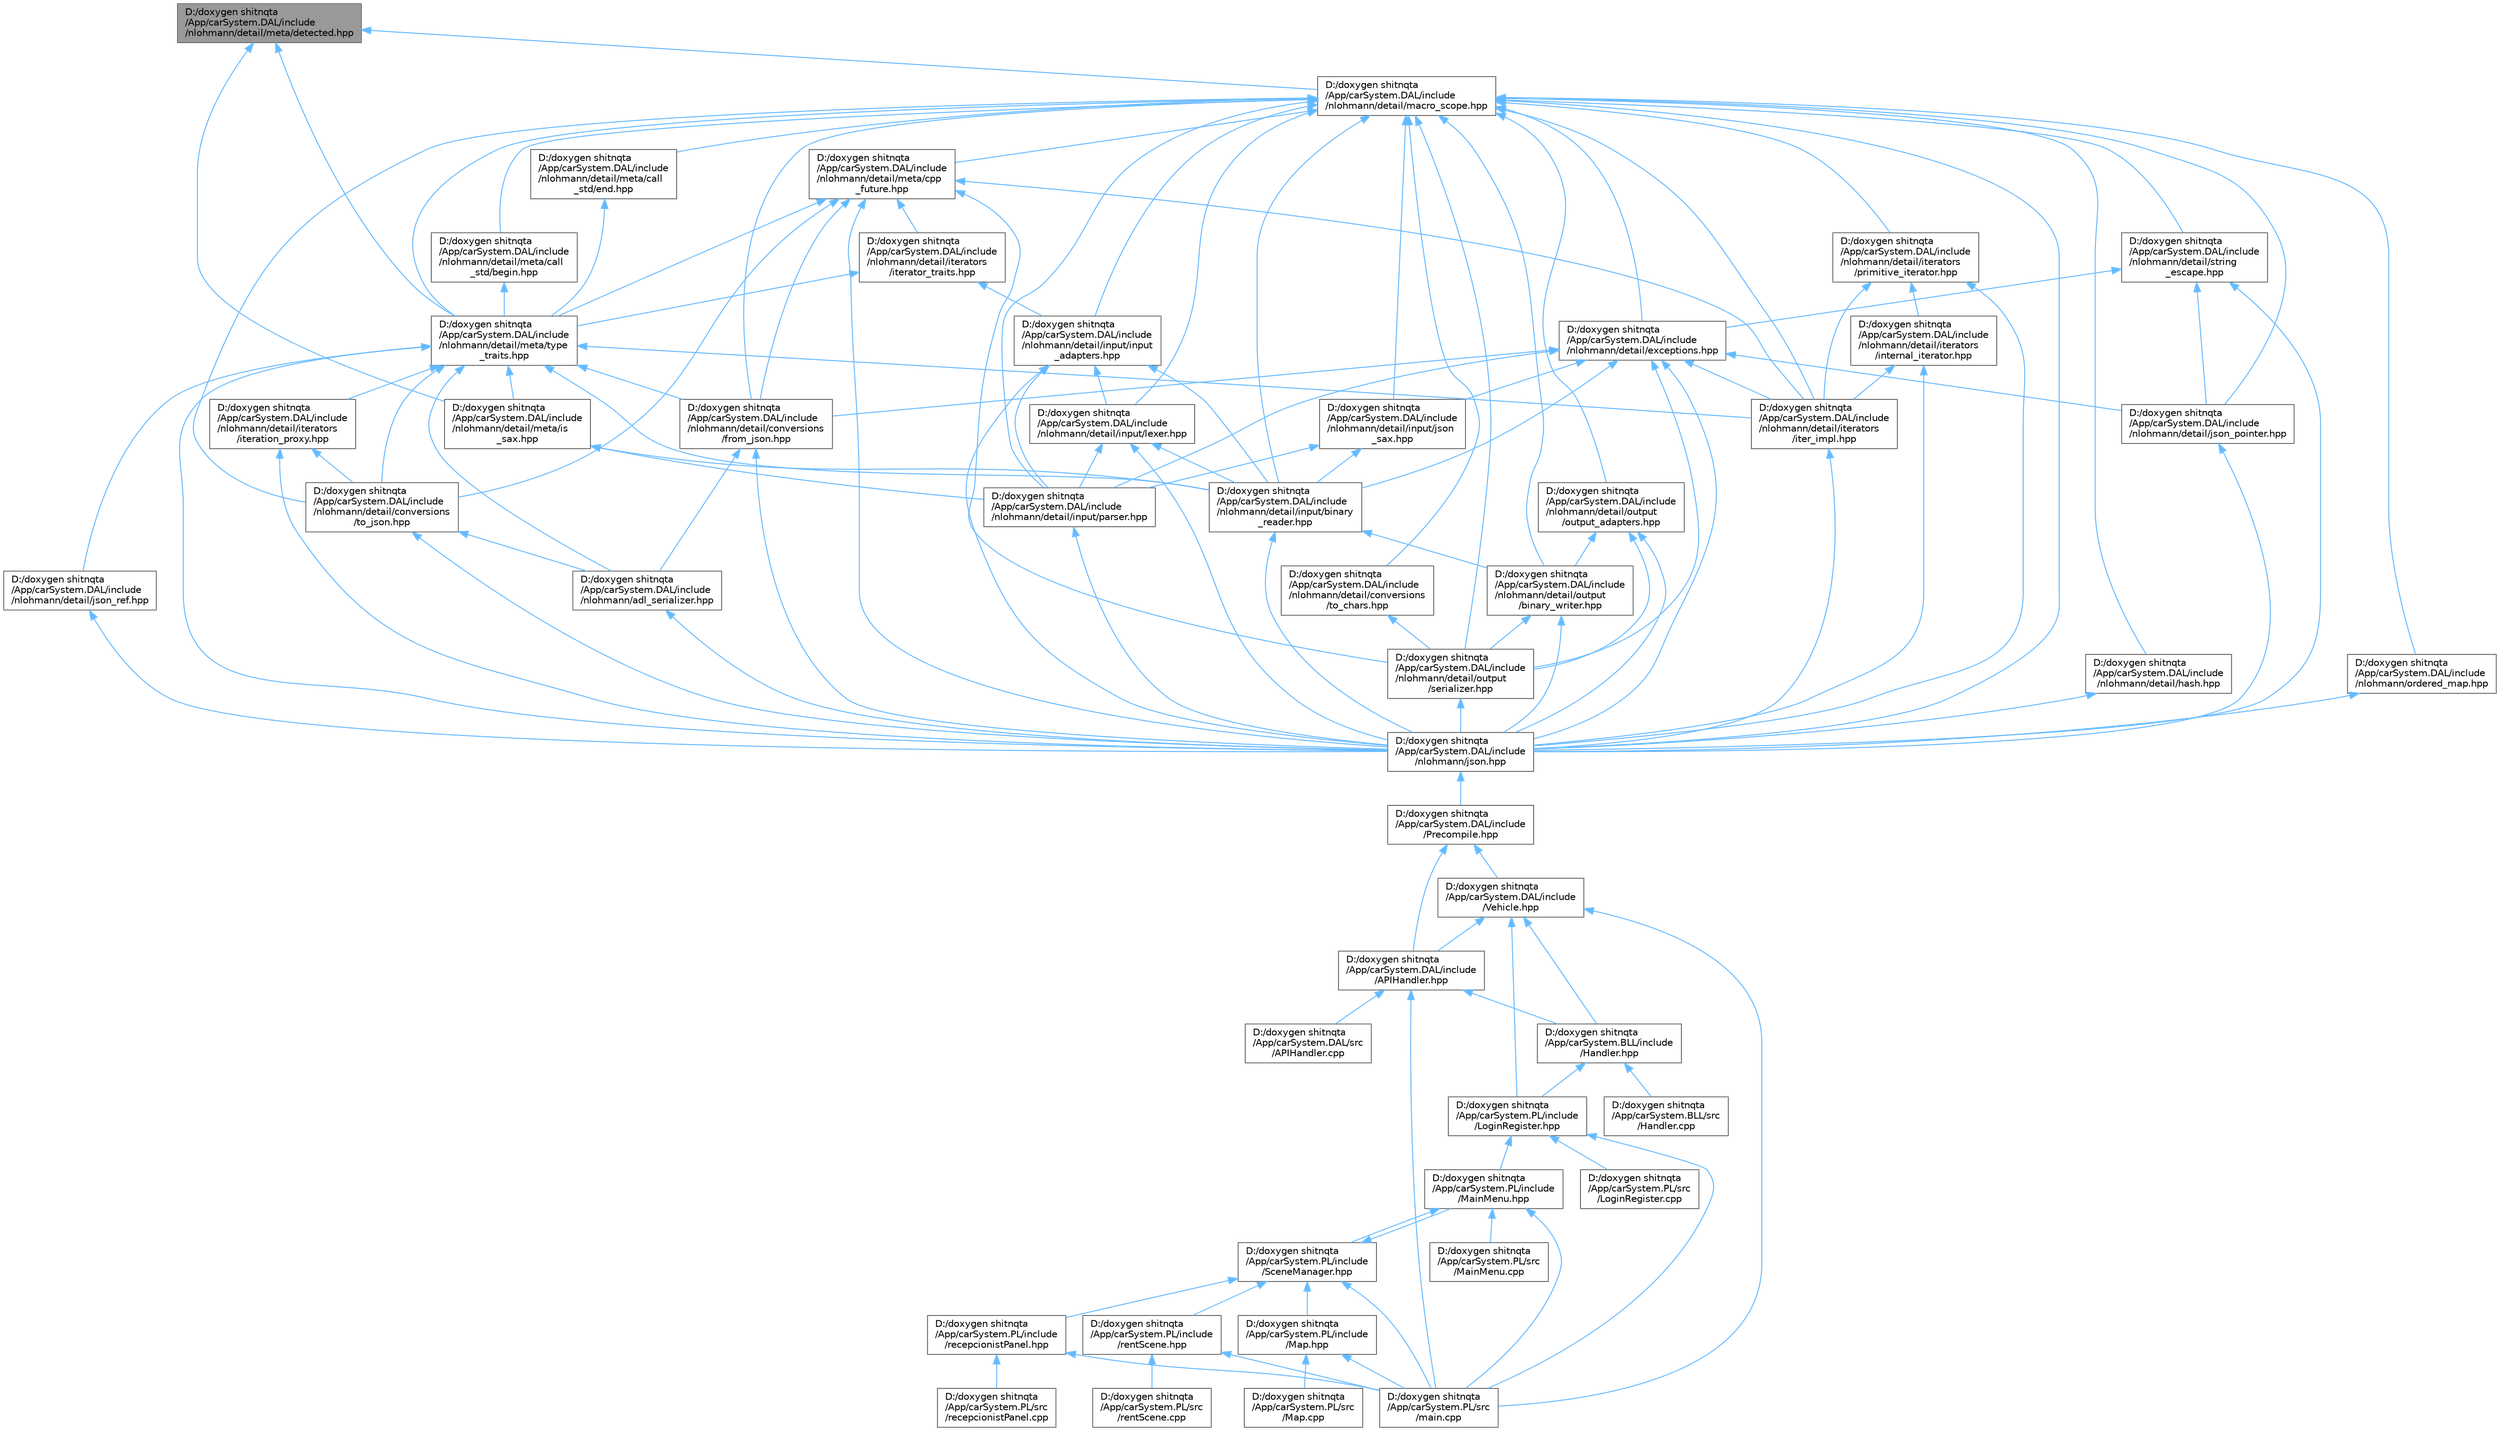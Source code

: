 digraph "D:/doxygen shitnqta/App/carSystem.DAL/include/nlohmann/detail/meta/detected.hpp"
{
 // INTERACTIVE_SVG=YES
 // LATEX_PDF_SIZE
  bgcolor="transparent";
  edge [fontname=Helvetica,fontsize=10,labelfontname=Helvetica,labelfontsize=10];
  node [fontname=Helvetica,fontsize=10,shape=box,height=0.2,width=0.4];
  Node1 [id="Node000001",label="D:/doxygen shitnqta\l/App/carSystem.DAL/include\l/nlohmann/detail/meta/detected.hpp",height=0.2,width=0.4,color="gray40", fillcolor="grey60", style="filled", fontcolor="black",tooltip=" "];
  Node1 -> Node2 [id="edge1_Node000001_Node000002",dir="back",color="steelblue1",style="solid",tooltip=" "];
  Node2 [id="Node000002",label="D:/doxygen shitnqta\l/App/carSystem.DAL/include\l/nlohmann/detail/macro_scope.hpp",height=0.2,width=0.4,color="grey40", fillcolor="white", style="filled",URL="$a00206.html",tooltip=" "];
  Node2 -> Node3 [id="edge2_Node000002_Node000003",dir="back",color="steelblue1",style="solid",tooltip=" "];
  Node3 [id="Node000003",label="D:/doxygen shitnqta\l/App/carSystem.DAL/include\l/nlohmann/detail/conversions\l/from_json.hpp",height=0.2,width=0.4,color="grey40", fillcolor="white", style="filled",URL="$a00149.html",tooltip=" "];
  Node3 -> Node4 [id="edge3_Node000003_Node000004",dir="back",color="steelblue1",style="solid",tooltip=" "];
  Node4 [id="Node000004",label="D:/doxygen shitnqta\l/App/carSystem.DAL/include\l/nlohmann/adl_serializer.hpp",height=0.2,width=0.4,color="grey40", fillcolor="white", style="filled",URL="$a00143.html",tooltip=" "];
  Node4 -> Node5 [id="edge4_Node000004_Node000005",dir="back",color="steelblue1",style="solid",tooltip=" "];
  Node5 [id="Node000005",label="D:/doxygen shitnqta\l/App/carSystem.DAL/include\l/nlohmann/json.hpp",height=0.2,width=0.4,color="grey40", fillcolor="white", style="filled",URL="$a00251.html",tooltip=" "];
  Node5 -> Node6 [id="edge5_Node000005_Node000006",dir="back",color="steelblue1",style="solid",tooltip=" "];
  Node6 [id="Node000006",label="D:/doxygen shitnqta\l/App/carSystem.DAL/include\l/Precompile.hpp",height=0.2,width=0.4,color="grey40", fillcolor="white", style="filled",URL="$a02197.html",tooltip=" "];
  Node6 -> Node7 [id="edge6_Node000006_Node000007",dir="back",color="steelblue1",style="solid",tooltip=" "];
  Node7 [id="Node000007",label="D:/doxygen shitnqta\l/App/carSystem.DAL/include\l/APIHandler.hpp",height=0.2,width=0.4,color="grey40", fillcolor="white", style="filled",URL="$a00008.html",tooltip=" "];
  Node7 -> Node8 [id="edge7_Node000007_Node000008",dir="back",color="steelblue1",style="solid",tooltip=" "];
  Node8 [id="Node000008",label="D:/doxygen shitnqta\l/App/carSystem.BLL/include\l/Handler.hpp",height=0.2,width=0.4,color="grey40", fillcolor="white", style="filled",URL="$a00002.html",tooltip=" "];
  Node8 -> Node9 [id="edge8_Node000008_Node000009",dir="back",color="steelblue1",style="solid",tooltip=" "];
  Node9 [id="Node000009",label="D:/doxygen shitnqta\l/App/carSystem.BLL/src\l/Handler.cpp",height=0.2,width=0.4,color="grey40", fillcolor="white", style="filled",URL="$a00005.html",tooltip=" "];
  Node8 -> Node10 [id="edge9_Node000008_Node000010",dir="back",color="steelblue1",style="solid",tooltip=" "];
  Node10 [id="Node000010",label="D:/doxygen shitnqta\l/App/carSystem.PL/include\l/LoginRegister.hpp",height=0.2,width=0.4,color="grey40", fillcolor="white", style="filled",URL="$a00281.html",tooltip=" "];
  Node10 -> Node11 [id="edge10_Node000010_Node000011",dir="back",color="steelblue1",style="solid",tooltip=" "];
  Node11 [id="Node000011",label="D:/doxygen shitnqta\l/App/carSystem.PL/include\l/MainMenu.hpp",height=0.2,width=0.4,color="grey40", fillcolor="white", style="filled",URL="$a00284.html",tooltip=" "];
  Node11 -> Node12 [id="edge11_Node000011_Node000012",dir="back",color="steelblue1",style="solid",tooltip=" "];
  Node12 [id="Node000012",label="D:/doxygen shitnqta\l/App/carSystem.PL/include\l/SceneManager.hpp",height=0.2,width=0.4,color="grey40", fillcolor="white", style="filled",URL="$a00305.html",tooltip=" "];
  Node12 -> Node11 [id="edge12_Node000012_Node000011",dir="back",color="steelblue1",style="solid",tooltip=" "];
  Node12 -> Node13 [id="edge13_Node000012_Node000013",dir="back",color="steelblue1",style="solid",tooltip=" "];
  Node13 [id="Node000013",label="D:/doxygen shitnqta\l/App/carSystem.PL/include\l/Map.hpp",height=0.2,width=0.4,color="grey40", fillcolor="white", style="filled",URL="$a00287.html",tooltip=" "];
  Node13 -> Node14 [id="edge14_Node000013_Node000014",dir="back",color="steelblue1",style="solid",tooltip=" "];
  Node14 [id="Node000014",label="D:/doxygen shitnqta\l/App/carSystem.PL/src\l/Map.cpp",height=0.2,width=0.4,color="grey40", fillcolor="white", style="filled",URL="$a00635.html",tooltip=" "];
  Node13 -> Node15 [id="edge15_Node000013_Node000015",dir="back",color="steelblue1",style="solid",tooltip=" "];
  Node15 [id="Node000015",label="D:/doxygen shitnqta\l/App/carSystem.PL/src\l/main.cpp",height=0.2,width=0.4,color="grey40", fillcolor="white", style="filled",URL="$a00629.html",tooltip=" "];
  Node12 -> Node16 [id="edge16_Node000012_Node000016",dir="back",color="steelblue1",style="solid",tooltip=" "];
  Node16 [id="Node000016",label="D:/doxygen shitnqta\l/App/carSystem.PL/include\l/recepcionistPanel.hpp",height=0.2,width=0.4,color="grey40", fillcolor="white", style="filled",URL="$a00293.html",tooltip=" "];
  Node16 -> Node15 [id="edge17_Node000016_Node000015",dir="back",color="steelblue1",style="solid",tooltip=" "];
  Node16 -> Node17 [id="edge18_Node000016_Node000017",dir="back",color="steelblue1",style="solid",tooltip=" "];
  Node17 [id="Node000017",label="D:/doxygen shitnqta\l/App/carSystem.PL/src\l/recepcionistPanel.cpp",height=0.2,width=0.4,color="grey40", fillcolor="white", style="filled",URL="$a00638.html",tooltip=" "];
  Node12 -> Node18 [id="edge19_Node000012_Node000018",dir="back",color="steelblue1",style="solid",tooltip=" "];
  Node18 [id="Node000018",label="D:/doxygen shitnqta\l/App/carSystem.PL/include\l/rentScene.hpp",height=0.2,width=0.4,color="grey40", fillcolor="white", style="filled",URL="$a00299.html",tooltip=" "];
  Node18 -> Node15 [id="edge20_Node000018_Node000015",dir="back",color="steelblue1",style="solid",tooltip=" "];
  Node18 -> Node19 [id="edge21_Node000018_Node000019",dir="back",color="steelblue1",style="solid",tooltip=" "];
  Node19 [id="Node000019",label="D:/doxygen shitnqta\l/App/carSystem.PL/src\l/rentScene.cpp",height=0.2,width=0.4,color="grey40", fillcolor="white", style="filled",URL="$a00644.html",tooltip=" "];
  Node12 -> Node15 [id="edge22_Node000012_Node000015",dir="back",color="steelblue1",style="solid",tooltip=" "];
  Node11 -> Node20 [id="edge23_Node000011_Node000020",dir="back",color="steelblue1",style="solid",tooltip=" "];
  Node20 [id="Node000020",label="D:/doxygen shitnqta\l/App/carSystem.PL/src\l/MainMenu.cpp",height=0.2,width=0.4,color="grey40", fillcolor="white", style="filled",URL="$a00632.html",tooltip=" "];
  Node11 -> Node15 [id="edge24_Node000011_Node000015",dir="back",color="steelblue1",style="solid",tooltip=" "];
  Node10 -> Node21 [id="edge25_Node000010_Node000021",dir="back",color="steelblue1",style="solid",tooltip=" "];
  Node21 [id="Node000021",label="D:/doxygen shitnqta\l/App/carSystem.PL/src\l/LoginRegister.cpp",height=0.2,width=0.4,color="grey40", fillcolor="white", style="filled",URL="$a00626.html",tooltip=" "];
  Node10 -> Node15 [id="edge26_Node000010_Node000015",dir="back",color="steelblue1",style="solid",tooltip=" "];
  Node7 -> Node22 [id="edge27_Node000007_Node000022",dir="back",color="steelblue1",style="solid",tooltip=" "];
  Node22 [id="Node000022",label="D:/doxygen shitnqta\l/App/carSystem.DAL/src\l/APIHandler.cpp",height=0.2,width=0.4,color="grey40", fillcolor="white", style="filled",URL="$a00272.html",tooltip=" "];
  Node7 -> Node15 [id="edge28_Node000007_Node000015",dir="back",color="steelblue1",style="solid",tooltip=" "];
  Node6 -> Node23 [id="edge29_Node000006_Node000023",dir="back",color="steelblue1",style="solid",tooltip=" "];
  Node23 [id="Node000023",label="D:/doxygen shitnqta\l/App/carSystem.DAL/include\l/Vehicle.hpp",height=0.2,width=0.4,color="grey40", fillcolor="white", style="filled",URL="$a00269.html",tooltip=" "];
  Node23 -> Node8 [id="edge30_Node000023_Node000008",dir="back",color="steelblue1",style="solid",tooltip=" "];
  Node23 -> Node7 [id="edge31_Node000023_Node000007",dir="back",color="steelblue1",style="solid",tooltip=" "];
  Node23 -> Node10 [id="edge32_Node000023_Node000010",dir="back",color="steelblue1",style="solid",tooltip=" "];
  Node23 -> Node15 [id="edge33_Node000023_Node000015",dir="back",color="steelblue1",style="solid",tooltip=" "];
  Node3 -> Node5 [id="edge34_Node000003_Node000005",dir="back",color="steelblue1",style="solid",tooltip=" "];
  Node2 -> Node24 [id="edge35_Node000002_Node000024",dir="back",color="steelblue1",style="solid",tooltip=" "];
  Node24 [id="Node000024",label="D:/doxygen shitnqta\l/App/carSystem.DAL/include\l/nlohmann/detail/conversions\l/to_chars.hpp",height=0.2,width=0.4,color="grey40", fillcolor="white", style="filled",URL="$a00152.html",tooltip=" "];
  Node24 -> Node25 [id="edge36_Node000024_Node000025",dir="back",color="steelblue1",style="solid",tooltip=" "];
  Node25 [id="Node000025",label="D:/doxygen shitnqta\l/App/carSystem.DAL/include\l/nlohmann/detail/output\l/serializer.hpp",height=0.2,width=0.4,color="grey40", fillcolor="white", style="filled",URL="$a00242.html",tooltip=" "];
  Node25 -> Node5 [id="edge37_Node000025_Node000005",dir="back",color="steelblue1",style="solid",tooltip=" "];
  Node2 -> Node26 [id="edge38_Node000002_Node000026",dir="back",color="steelblue1",style="solid",tooltip=" "];
  Node26 [id="Node000026",label="D:/doxygen shitnqta\l/App/carSystem.DAL/include\l/nlohmann/detail/conversions\l/to_json.hpp",height=0.2,width=0.4,color="grey40", fillcolor="white", style="filled",URL="$a00155.html",tooltip=" "];
  Node26 -> Node4 [id="edge39_Node000026_Node000004",dir="back",color="steelblue1",style="solid",tooltip=" "];
  Node26 -> Node5 [id="edge40_Node000026_Node000005",dir="back",color="steelblue1",style="solid",tooltip=" "];
  Node2 -> Node27 [id="edge41_Node000002_Node000027",dir="back",color="steelblue1",style="solid",tooltip=" "];
  Node27 [id="Node000027",label="D:/doxygen shitnqta\l/App/carSystem.DAL/include\l/nlohmann/detail/exceptions.hpp",height=0.2,width=0.4,color="grey40", fillcolor="white", style="filled",URL="$a00158.html",tooltip=" "];
  Node27 -> Node3 [id="edge42_Node000027_Node000003",dir="back",color="steelblue1",style="solid",tooltip=" "];
  Node27 -> Node28 [id="edge43_Node000027_Node000028",dir="back",color="steelblue1",style="solid",tooltip=" "];
  Node28 [id="Node000028",label="D:/doxygen shitnqta\l/App/carSystem.DAL/include\l/nlohmann/detail/input/binary\l_reader.hpp",height=0.2,width=0.4,color="grey40", fillcolor="white", style="filled",URL="$a00164.html",tooltip=" "];
  Node28 -> Node29 [id="edge44_Node000028_Node000029",dir="back",color="steelblue1",style="solid",tooltip=" "];
  Node29 [id="Node000029",label="D:/doxygen shitnqta\l/App/carSystem.DAL/include\l/nlohmann/detail/output\l/binary_writer.hpp",height=0.2,width=0.4,color="grey40", fillcolor="white", style="filled",URL="$a00236.html",tooltip=" "];
  Node29 -> Node25 [id="edge45_Node000029_Node000025",dir="back",color="steelblue1",style="solid",tooltip=" "];
  Node29 -> Node5 [id="edge46_Node000029_Node000005",dir="back",color="steelblue1",style="solid",tooltip=" "];
  Node28 -> Node5 [id="edge47_Node000028_Node000005",dir="back",color="steelblue1",style="solid",tooltip=" "];
  Node27 -> Node30 [id="edge48_Node000027_Node000030",dir="back",color="steelblue1",style="solid",tooltip=" "];
  Node30 [id="Node000030",label="D:/doxygen shitnqta\l/App/carSystem.DAL/include\l/nlohmann/detail/input/json\l_sax.hpp",height=0.2,width=0.4,color="grey40", fillcolor="white", style="filled",URL="$a00170.html",tooltip=" "];
  Node30 -> Node28 [id="edge49_Node000030_Node000028",dir="back",color="steelblue1",style="solid",tooltip=" "];
  Node30 -> Node31 [id="edge50_Node000030_Node000031",dir="back",color="steelblue1",style="solid",tooltip=" "];
  Node31 [id="Node000031",label="D:/doxygen shitnqta\l/App/carSystem.DAL/include\l/nlohmann/detail/input/parser.hpp",height=0.2,width=0.4,color="grey40", fillcolor="white", style="filled",URL="$a00176.html",tooltip=" "];
  Node31 -> Node5 [id="edge51_Node000031_Node000005",dir="back",color="steelblue1",style="solid",tooltip=" "];
  Node27 -> Node31 [id="edge52_Node000027_Node000031",dir="back",color="steelblue1",style="solid",tooltip=" "];
  Node27 -> Node32 [id="edge53_Node000027_Node000032",dir="back",color="steelblue1",style="solid",tooltip=" "];
  Node32 [id="Node000032",label="D:/doxygen shitnqta\l/App/carSystem.DAL/include\l/nlohmann/detail/iterators\l/iter_impl.hpp",height=0.2,width=0.4,color="grey40", fillcolor="white", style="filled",URL="$a00191.html",tooltip=" "];
  Node32 -> Node5 [id="edge54_Node000032_Node000005",dir="back",color="steelblue1",style="solid",tooltip=" "];
  Node27 -> Node33 [id="edge55_Node000027_Node000033",dir="back",color="steelblue1",style="solid",tooltip=" "];
  Node33 [id="Node000033",label="D:/doxygen shitnqta\l/App/carSystem.DAL/include\l/nlohmann/detail/json_pointer.hpp",height=0.2,width=0.4,color="grey40", fillcolor="white", style="filled",URL="$a00200.html",tooltip=" "];
  Node33 -> Node5 [id="edge56_Node000033_Node000005",dir="back",color="steelblue1",style="solid",tooltip=" "];
  Node27 -> Node25 [id="edge57_Node000027_Node000025",dir="back",color="steelblue1",style="solid",tooltip=" "];
  Node27 -> Node5 [id="edge58_Node000027_Node000005",dir="back",color="steelblue1",style="solid",tooltip=" "];
  Node2 -> Node34 [id="edge59_Node000002_Node000034",dir="back",color="steelblue1",style="solid",tooltip=" "];
  Node34 [id="Node000034",label="D:/doxygen shitnqta\l/App/carSystem.DAL/include\l/nlohmann/detail/hash.hpp",height=0.2,width=0.4,color="grey40", fillcolor="white", style="filled",URL="$a00161.html",tooltip=" "];
  Node34 -> Node5 [id="edge60_Node000034_Node000005",dir="back",color="steelblue1",style="solid",tooltip=" "];
  Node2 -> Node28 [id="edge61_Node000002_Node000028",dir="back",color="steelblue1",style="solid",tooltip=" "];
  Node2 -> Node35 [id="edge62_Node000002_Node000035",dir="back",color="steelblue1",style="solid",tooltip=" "];
  Node35 [id="Node000035",label="D:/doxygen shitnqta\l/App/carSystem.DAL/include\l/nlohmann/detail/input/input\l_adapters.hpp",height=0.2,width=0.4,color="grey40", fillcolor="white", style="filled",URL="$a00167.html",tooltip=" "];
  Node35 -> Node28 [id="edge63_Node000035_Node000028",dir="back",color="steelblue1",style="solid",tooltip=" "];
  Node35 -> Node36 [id="edge64_Node000035_Node000036",dir="back",color="steelblue1",style="solid",tooltip=" "];
  Node36 [id="Node000036",label="D:/doxygen shitnqta\l/App/carSystem.DAL/include\l/nlohmann/detail/input/lexer.hpp",height=0.2,width=0.4,color="grey40", fillcolor="white", style="filled",URL="$a00173.html",tooltip=" "];
  Node36 -> Node28 [id="edge65_Node000036_Node000028",dir="back",color="steelblue1",style="solid",tooltip=" "];
  Node36 -> Node31 [id="edge66_Node000036_Node000031",dir="back",color="steelblue1",style="solid",tooltip=" "];
  Node36 -> Node5 [id="edge67_Node000036_Node000005",dir="back",color="steelblue1",style="solid",tooltip=" "];
  Node35 -> Node31 [id="edge68_Node000035_Node000031",dir="back",color="steelblue1",style="solid",tooltip=" "];
  Node35 -> Node5 [id="edge69_Node000035_Node000005",dir="back",color="steelblue1",style="solid",tooltip=" "];
  Node2 -> Node30 [id="edge70_Node000002_Node000030",dir="back",color="steelblue1",style="solid",tooltip=" "];
  Node2 -> Node36 [id="edge71_Node000002_Node000036",dir="back",color="steelblue1",style="solid",tooltip=" "];
  Node2 -> Node31 [id="edge72_Node000002_Node000031",dir="back",color="steelblue1",style="solid",tooltip=" "];
  Node2 -> Node32 [id="edge73_Node000002_Node000032",dir="back",color="steelblue1",style="solid",tooltip=" "];
  Node2 -> Node37 [id="edge74_Node000002_Node000037",dir="back",color="steelblue1",style="solid",tooltip=" "];
  Node37 [id="Node000037",label="D:/doxygen shitnqta\l/App/carSystem.DAL/include\l/nlohmann/detail/iterators\l/primitive_iterator.hpp",height=0.2,width=0.4,color="grey40", fillcolor="white", style="filled",URL="$a00197.html",tooltip=" "];
  Node37 -> Node38 [id="edge75_Node000037_Node000038",dir="back",color="steelblue1",style="solid",tooltip=" "];
  Node38 [id="Node000038",label="D:/doxygen shitnqta\l/App/carSystem.DAL/include\l/nlohmann/detail/iterators\l/internal_iterator.hpp",height=0.2,width=0.4,color="grey40", fillcolor="white", style="filled",URL="$a00182.html",tooltip=" "];
  Node38 -> Node32 [id="edge76_Node000038_Node000032",dir="back",color="steelblue1",style="solid",tooltip=" "];
  Node38 -> Node5 [id="edge77_Node000038_Node000005",dir="back",color="steelblue1",style="solid",tooltip=" "];
  Node37 -> Node32 [id="edge78_Node000037_Node000032",dir="back",color="steelblue1",style="solid",tooltip=" "];
  Node37 -> Node5 [id="edge79_Node000037_Node000005",dir="back",color="steelblue1",style="solid",tooltip=" "];
  Node2 -> Node33 [id="edge80_Node000002_Node000033",dir="back",color="steelblue1",style="solid",tooltip=" "];
  Node2 -> Node39 [id="edge81_Node000002_Node000039",dir="back",color="steelblue1",style="solid",tooltip=" "];
  Node39 [id="Node000039",label="D:/doxygen shitnqta\l/App/carSystem.DAL/include\l/nlohmann/detail/meta/call\l_std/begin.hpp",height=0.2,width=0.4,color="grey40", fillcolor="white", style="filled",URL="$a00212.html",tooltip=" "];
  Node39 -> Node40 [id="edge82_Node000039_Node000040",dir="back",color="steelblue1",style="solid",tooltip=" "];
  Node40 [id="Node000040",label="D:/doxygen shitnqta\l/App/carSystem.DAL/include\l/nlohmann/detail/meta/type\l_traits.hpp",height=0.2,width=0.4,color="grey40", fillcolor="white", style="filled",URL="$a00230.html",tooltip=" "];
  Node40 -> Node4 [id="edge83_Node000040_Node000004",dir="back",color="steelblue1",style="solid",tooltip=" "];
  Node40 -> Node3 [id="edge84_Node000040_Node000003",dir="back",color="steelblue1",style="solid",tooltip=" "];
  Node40 -> Node26 [id="edge85_Node000040_Node000026",dir="back",color="steelblue1",style="solid",tooltip=" "];
  Node40 -> Node28 [id="edge86_Node000040_Node000028",dir="back",color="steelblue1",style="solid",tooltip=" "];
  Node40 -> Node32 [id="edge87_Node000040_Node000032",dir="back",color="steelblue1",style="solid",tooltip=" "];
  Node40 -> Node41 [id="edge88_Node000040_Node000041",dir="back",color="steelblue1",style="solid",tooltip=" "];
  Node41 [id="Node000041",label="D:/doxygen shitnqta\l/App/carSystem.DAL/include\l/nlohmann/detail/iterators\l/iteration_proxy.hpp",height=0.2,width=0.4,color="grey40", fillcolor="white", style="filled",URL="$a00185.html",tooltip=" "];
  Node41 -> Node26 [id="edge89_Node000041_Node000026",dir="back",color="steelblue1",style="solid",tooltip=" "];
  Node41 -> Node5 [id="edge90_Node000041_Node000005",dir="back",color="steelblue1",style="solid",tooltip=" "];
  Node40 -> Node42 [id="edge91_Node000040_Node000042",dir="back",color="steelblue1",style="solid",tooltip=" "];
  Node42 [id="Node000042",label="D:/doxygen shitnqta\l/App/carSystem.DAL/include\l/nlohmann/detail/json_ref.hpp",height=0.2,width=0.4,color="grey40", fillcolor="white", style="filled",URL="$a00203.html",tooltip=" "];
  Node42 -> Node5 [id="edge92_Node000042_Node000005",dir="back",color="steelblue1",style="solid",tooltip=" "];
  Node40 -> Node43 [id="edge93_Node000040_Node000043",dir="back",color="steelblue1",style="solid",tooltip=" "];
  Node43 [id="Node000043",label="D:/doxygen shitnqta\l/App/carSystem.DAL/include\l/nlohmann/detail/meta/is\l_sax.hpp",height=0.2,width=0.4,color="grey40", fillcolor="white", style="filled",URL="$a00227.html",tooltip=" "];
  Node43 -> Node28 [id="edge94_Node000043_Node000028",dir="back",color="steelblue1",style="solid",tooltip=" "];
  Node43 -> Node31 [id="edge95_Node000043_Node000031",dir="back",color="steelblue1",style="solid",tooltip=" "];
  Node40 -> Node5 [id="edge96_Node000040_Node000005",dir="back",color="steelblue1",style="solid",tooltip=" "];
  Node2 -> Node44 [id="edge97_Node000002_Node000044",dir="back",color="steelblue1",style="solid",tooltip=" "];
  Node44 [id="Node000044",label="D:/doxygen shitnqta\l/App/carSystem.DAL/include\l/nlohmann/detail/meta/call\l_std/end.hpp",height=0.2,width=0.4,color="grey40", fillcolor="white", style="filled",URL="$a00215.html",tooltip=" "];
  Node44 -> Node40 [id="edge98_Node000044_Node000040",dir="back",color="steelblue1",style="solid",tooltip=" "];
  Node2 -> Node45 [id="edge99_Node000002_Node000045",dir="back",color="steelblue1",style="solid",tooltip=" "];
  Node45 [id="Node000045",label="D:/doxygen shitnqta\l/App/carSystem.DAL/include\l/nlohmann/detail/meta/cpp\l_future.hpp",height=0.2,width=0.4,color="grey40", fillcolor="white", style="filled",URL="$a00218.html",tooltip=" "];
  Node45 -> Node3 [id="edge100_Node000045_Node000003",dir="back",color="steelblue1",style="solid",tooltip=" "];
  Node45 -> Node26 [id="edge101_Node000045_Node000026",dir="back",color="steelblue1",style="solid",tooltip=" "];
  Node45 -> Node32 [id="edge102_Node000045_Node000032",dir="back",color="steelblue1",style="solid",tooltip=" "];
  Node45 -> Node46 [id="edge103_Node000045_Node000046",dir="back",color="steelblue1",style="solid",tooltip=" "];
  Node46 [id="Node000046",label="D:/doxygen shitnqta\l/App/carSystem.DAL/include\l/nlohmann/detail/iterators\l/iterator_traits.hpp",height=0.2,width=0.4,color="grey40", fillcolor="white", style="filled",URL="$a00188.html",tooltip=" "];
  Node46 -> Node35 [id="edge104_Node000046_Node000035",dir="back",color="steelblue1",style="solid",tooltip=" "];
  Node46 -> Node40 [id="edge105_Node000046_Node000040",dir="back",color="steelblue1",style="solid",tooltip=" "];
  Node45 -> Node40 [id="edge106_Node000045_Node000040",dir="back",color="steelblue1",style="solid",tooltip=" "];
  Node45 -> Node25 [id="edge107_Node000045_Node000025",dir="back",color="steelblue1",style="solid",tooltip=" "];
  Node45 -> Node5 [id="edge108_Node000045_Node000005",dir="back",color="steelblue1",style="solid",tooltip=" "];
  Node2 -> Node40 [id="edge109_Node000002_Node000040",dir="back",color="steelblue1",style="solid",tooltip=" "];
  Node2 -> Node29 [id="edge110_Node000002_Node000029",dir="back",color="steelblue1",style="solid",tooltip=" "];
  Node2 -> Node47 [id="edge111_Node000002_Node000047",dir="back",color="steelblue1",style="solid",tooltip=" "];
  Node47 [id="Node000047",label="D:/doxygen shitnqta\l/App/carSystem.DAL/include\l/nlohmann/detail/output\l/output_adapters.hpp",height=0.2,width=0.4,color="grey40", fillcolor="white", style="filled",URL="$a00239.html",tooltip=" "];
  Node47 -> Node29 [id="edge112_Node000047_Node000029",dir="back",color="steelblue1",style="solid",tooltip=" "];
  Node47 -> Node25 [id="edge113_Node000047_Node000025",dir="back",color="steelblue1",style="solid",tooltip=" "];
  Node47 -> Node5 [id="edge114_Node000047_Node000005",dir="back",color="steelblue1",style="solid",tooltip=" "];
  Node2 -> Node25 [id="edge115_Node000002_Node000025",dir="back",color="steelblue1",style="solid",tooltip=" "];
  Node2 -> Node48 [id="edge116_Node000002_Node000048",dir="back",color="steelblue1",style="solid",tooltip=" "];
  Node48 [id="Node000048",label="D:/doxygen shitnqta\l/App/carSystem.DAL/include\l/nlohmann/detail/string\l_escape.hpp",height=0.2,width=0.4,color="grey40", fillcolor="white", style="filled",URL="$a00245.html",tooltip=" "];
  Node48 -> Node27 [id="edge117_Node000048_Node000027",dir="back",color="steelblue1",style="solid",tooltip=" "];
  Node48 -> Node33 [id="edge118_Node000048_Node000033",dir="back",color="steelblue1",style="solid",tooltip=" "];
  Node48 -> Node5 [id="edge119_Node000048_Node000005",dir="back",color="steelblue1",style="solid",tooltip=" "];
  Node2 -> Node5 [id="edge120_Node000002_Node000005",dir="back",color="steelblue1",style="solid",tooltip=" "];
  Node2 -> Node49 [id="edge121_Node000002_Node000049",dir="back",color="steelblue1",style="solid",tooltip=" "];
  Node49 [id="Node000049",label="D:/doxygen shitnqta\l/App/carSystem.DAL/include\l/nlohmann/ordered_map.hpp",height=0.2,width=0.4,color="grey40", fillcolor="white", style="filled",URL="$a00257.html",tooltip=" "];
  Node49 -> Node5 [id="edge122_Node000049_Node000005",dir="back",color="steelblue1",style="solid",tooltip=" "];
  Node1 -> Node43 [id="edge123_Node000001_Node000043",dir="back",color="steelblue1",style="solid",tooltip=" "];
  Node1 -> Node40 [id="edge124_Node000001_Node000040",dir="back",color="steelblue1",style="solid",tooltip=" "];
}
